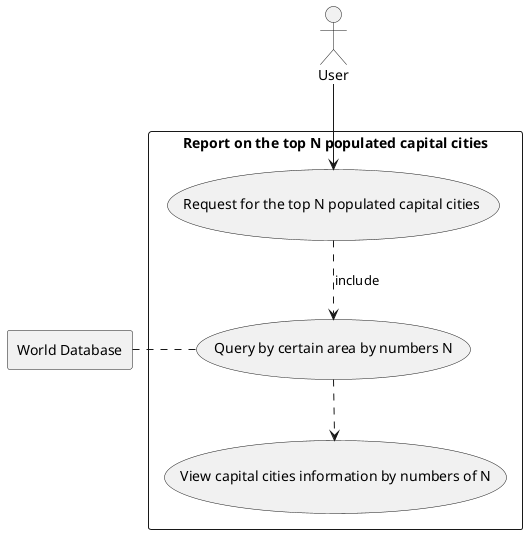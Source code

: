 'USE CASE: 6 Produce a report on the top N populated capital cities (the world, a region, a continent) where N is provided by the user
@startuml
'Delecare skinparam
skinparam packageStyle rectangle
'Declare actor as user
actor User
'Declare database as D for world sql
rectangle "World Database" as D

rectangle "Report on the top N populated capital cities" {
'Delcare usecase information
usecase UC1 as "Request for the top N populated capital cities "
usecase UC2 as "Query by certain area by numbers N"
usecase UC3 as "View capital cities information by numbers of N"

'Start usecase diagram
User --> UC1
'(start) -down-> UC1
UC1 .down.> UC2:include
UC2 .left. D
UC2 .down.> UC3
}

'End usecase diagram
@enduml